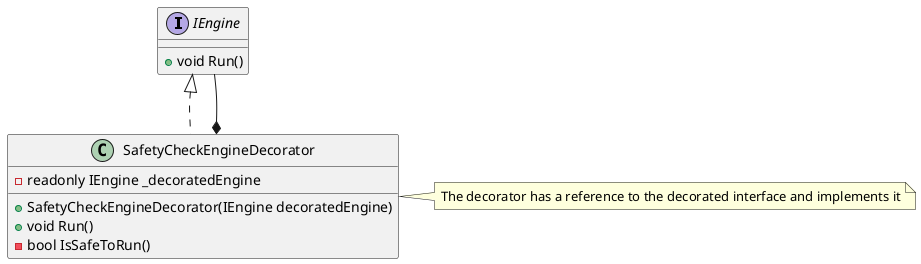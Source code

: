 @startuml
interface IEngine {
    + void Run()
}

class SafetyCheckEngineDecorator {
    - readonly IEngine _decoratedEngine
    + SafetyCheckEngineDecorator(IEngine decoratedEngine)
    + void Run()
    - bool IsSafeToRun()
}

IEngine <|.. SafetyCheckEngineDecorator
IEngine --* SafetyCheckEngineDecorator
note right of SafetyCheckEngineDecorator : The decorator has a reference to the decorated interface and implements it
@enduml
